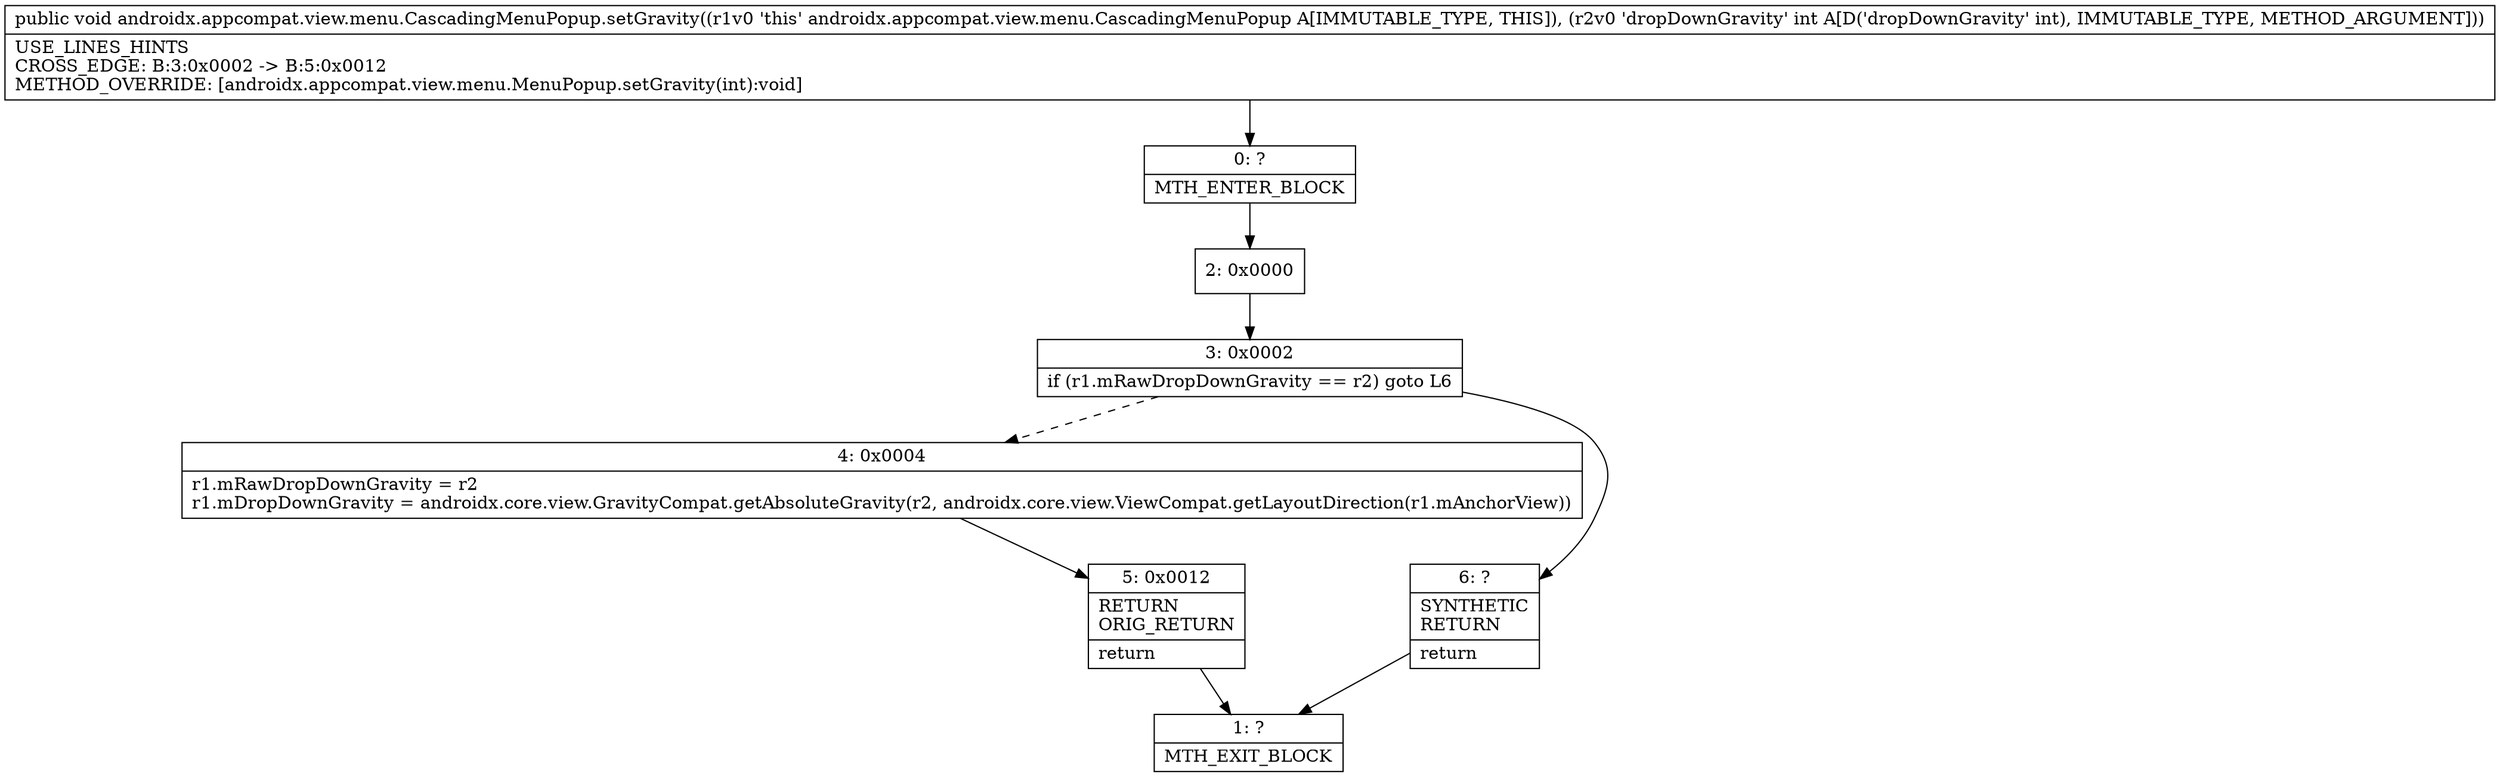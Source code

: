 digraph "CFG forandroidx.appcompat.view.menu.CascadingMenuPopup.setGravity(I)V" {
Node_0 [shape=record,label="{0\:\ ?|MTH_ENTER_BLOCK\l}"];
Node_2 [shape=record,label="{2\:\ 0x0000}"];
Node_3 [shape=record,label="{3\:\ 0x0002|if (r1.mRawDropDownGravity == r2) goto L6\l}"];
Node_4 [shape=record,label="{4\:\ 0x0004|r1.mRawDropDownGravity = r2\lr1.mDropDownGravity = androidx.core.view.GravityCompat.getAbsoluteGravity(r2, androidx.core.view.ViewCompat.getLayoutDirection(r1.mAnchorView))\l}"];
Node_5 [shape=record,label="{5\:\ 0x0012|RETURN\lORIG_RETURN\l|return\l}"];
Node_1 [shape=record,label="{1\:\ ?|MTH_EXIT_BLOCK\l}"];
Node_6 [shape=record,label="{6\:\ ?|SYNTHETIC\lRETURN\l|return\l}"];
MethodNode[shape=record,label="{public void androidx.appcompat.view.menu.CascadingMenuPopup.setGravity((r1v0 'this' androidx.appcompat.view.menu.CascadingMenuPopup A[IMMUTABLE_TYPE, THIS]), (r2v0 'dropDownGravity' int A[D('dropDownGravity' int), IMMUTABLE_TYPE, METHOD_ARGUMENT]))  | USE_LINES_HINTS\lCROSS_EDGE: B:3:0x0002 \-\> B:5:0x0012\lMETHOD_OVERRIDE: [androidx.appcompat.view.menu.MenuPopup.setGravity(int):void]\l}"];
MethodNode -> Node_0;Node_0 -> Node_2;
Node_2 -> Node_3;
Node_3 -> Node_4[style=dashed];
Node_3 -> Node_6;
Node_4 -> Node_5;
Node_5 -> Node_1;
Node_6 -> Node_1;
}


